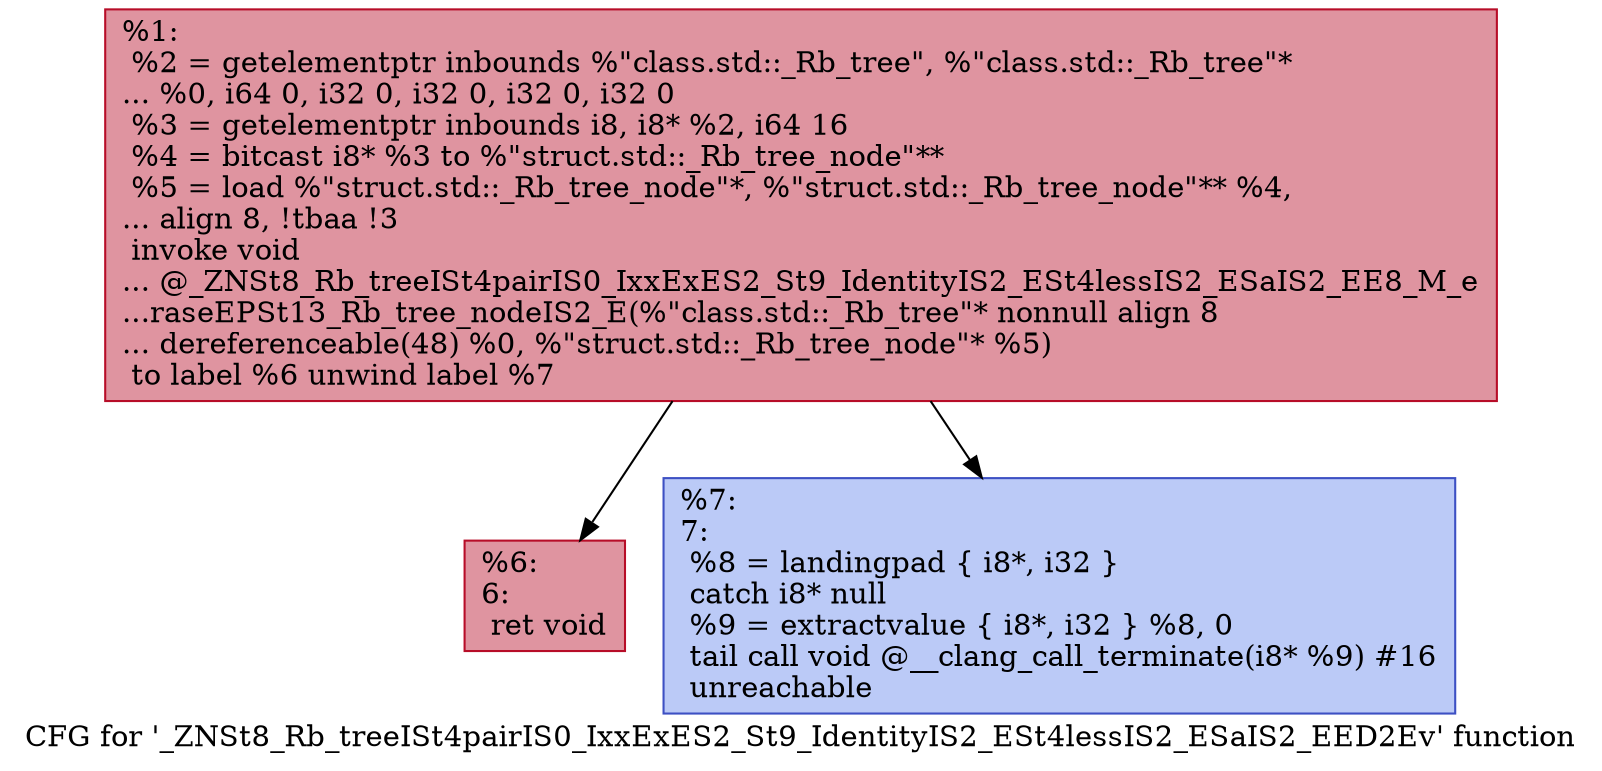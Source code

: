 digraph "CFG for '_ZNSt8_Rb_treeISt4pairIS0_IxxExES2_St9_IdentityIS2_ESt4lessIS2_ESaIS2_EED2Ev' function" {
	label="CFG for '_ZNSt8_Rb_treeISt4pairIS0_IxxExES2_St9_IdentityIS2_ESt4lessIS2_ESaIS2_EED2Ev' function";

	Node0x55cbb4ed13e0 [shape=record,color="#b70d28ff", style=filled, fillcolor="#b70d2870",label="{%1:\l  %2 = getelementptr inbounds %\"class.std::_Rb_tree\", %\"class.std::_Rb_tree\"*\l... %0, i64 0, i32 0, i32 0, i32 0, i32 0\l  %3 = getelementptr inbounds i8, i8* %2, i64 16\l  %4 = bitcast i8* %3 to %\"struct.std::_Rb_tree_node\"**\l  %5 = load %\"struct.std::_Rb_tree_node\"*, %\"struct.std::_Rb_tree_node\"** %4,\l... align 8, !tbaa !3\l  invoke void\l... @_ZNSt8_Rb_treeISt4pairIS0_IxxExES2_St9_IdentityIS2_ESt4lessIS2_ESaIS2_EE8_M_e\l...raseEPSt13_Rb_tree_nodeIS2_E(%\"class.std::_Rb_tree\"* nonnull align 8\l... dereferenceable(48) %0, %\"struct.std::_Rb_tree_node\"* %5)\l          to label %6 unwind label %7\l}"];
	Node0x55cbb4ed13e0 -> Node0x55cbb4ed17a0;
	Node0x55cbb4ed13e0 -> Node0x55cbb4ed17f0;
	Node0x55cbb4ed17a0 [shape=record,color="#b70d28ff", style=filled, fillcolor="#b70d2870",label="{%6:\l6:                                                \l  ret void\l}"];
	Node0x55cbb4ed17f0 [shape=record,color="#3d50c3ff", style=filled, fillcolor="#6687ed70",label="{%7:\l7:                                                \l  %8 = landingpad \{ i8*, i32 \}\l          catch i8* null\l  %9 = extractvalue \{ i8*, i32 \} %8, 0\l  tail call void @__clang_call_terminate(i8* %9) #16\l  unreachable\l}"];
}
